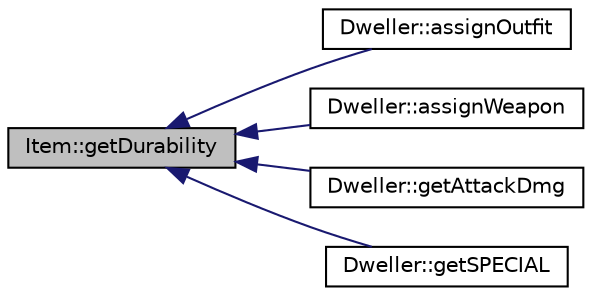 digraph "Item::getDurability"
{
  bgcolor="transparent";
  edge [fontname="Helvetica",fontsize="10",labelfontname="Helvetica",labelfontsize="10"];
  node [fontname="Helvetica",fontsize="10",shape=record];
  rankdir="LR";
  Node1 [label="Item::getDurability",height=0.2,width=0.4,color="black", fillcolor="grey75", style="filled", fontcolor="black"];
  Node1 -> Node2 [dir="back",color="midnightblue",fontsize="10",style="solid",fontname="Helvetica"];
  Node2 [label="Dweller::assignOutfit",height=0.2,width=0.4,color="black",URL="$classDweller.html#aac585b73527e14417f81b52b06282abd",tooltip="Assigns an Outfit to a Dweller. "];
  Node1 -> Node3 [dir="back",color="midnightblue",fontsize="10",style="solid",fontname="Helvetica"];
  Node3 [label="Dweller::assignWeapon",height=0.2,width=0.4,color="black",URL="$classDweller.html#ada9dea393dfde4052cfff6a43acc37bb",tooltip="Assigns Weapon to Dweller. "];
  Node1 -> Node4 [dir="back",color="midnightblue",fontsize="10",style="solid",fontname="Helvetica"];
  Node4 [label="Dweller::getAttackDmg",height=0.2,width=0.4,color="black",URL="$classDweller.html#a7bb025bd8237c76efc510c603334906f",tooltip="Returns 1 or Weapon&#39;s damaged if assigned to Dweller. "];
  Node1 -> Node5 [dir="back",color="midnightblue",fontsize="10",style="solid",fontname="Helvetica"];
  Node5 [label="Dweller::getSPECIAL",height=0.2,width=0.4,color="black",URL="$classDweller.html#aee5683dcdaa052daac072cfdeb56df2f",tooltip="Returns SPECIAL_ or newSpecial depending if Outfit is assigned to Dweller. "];
}
